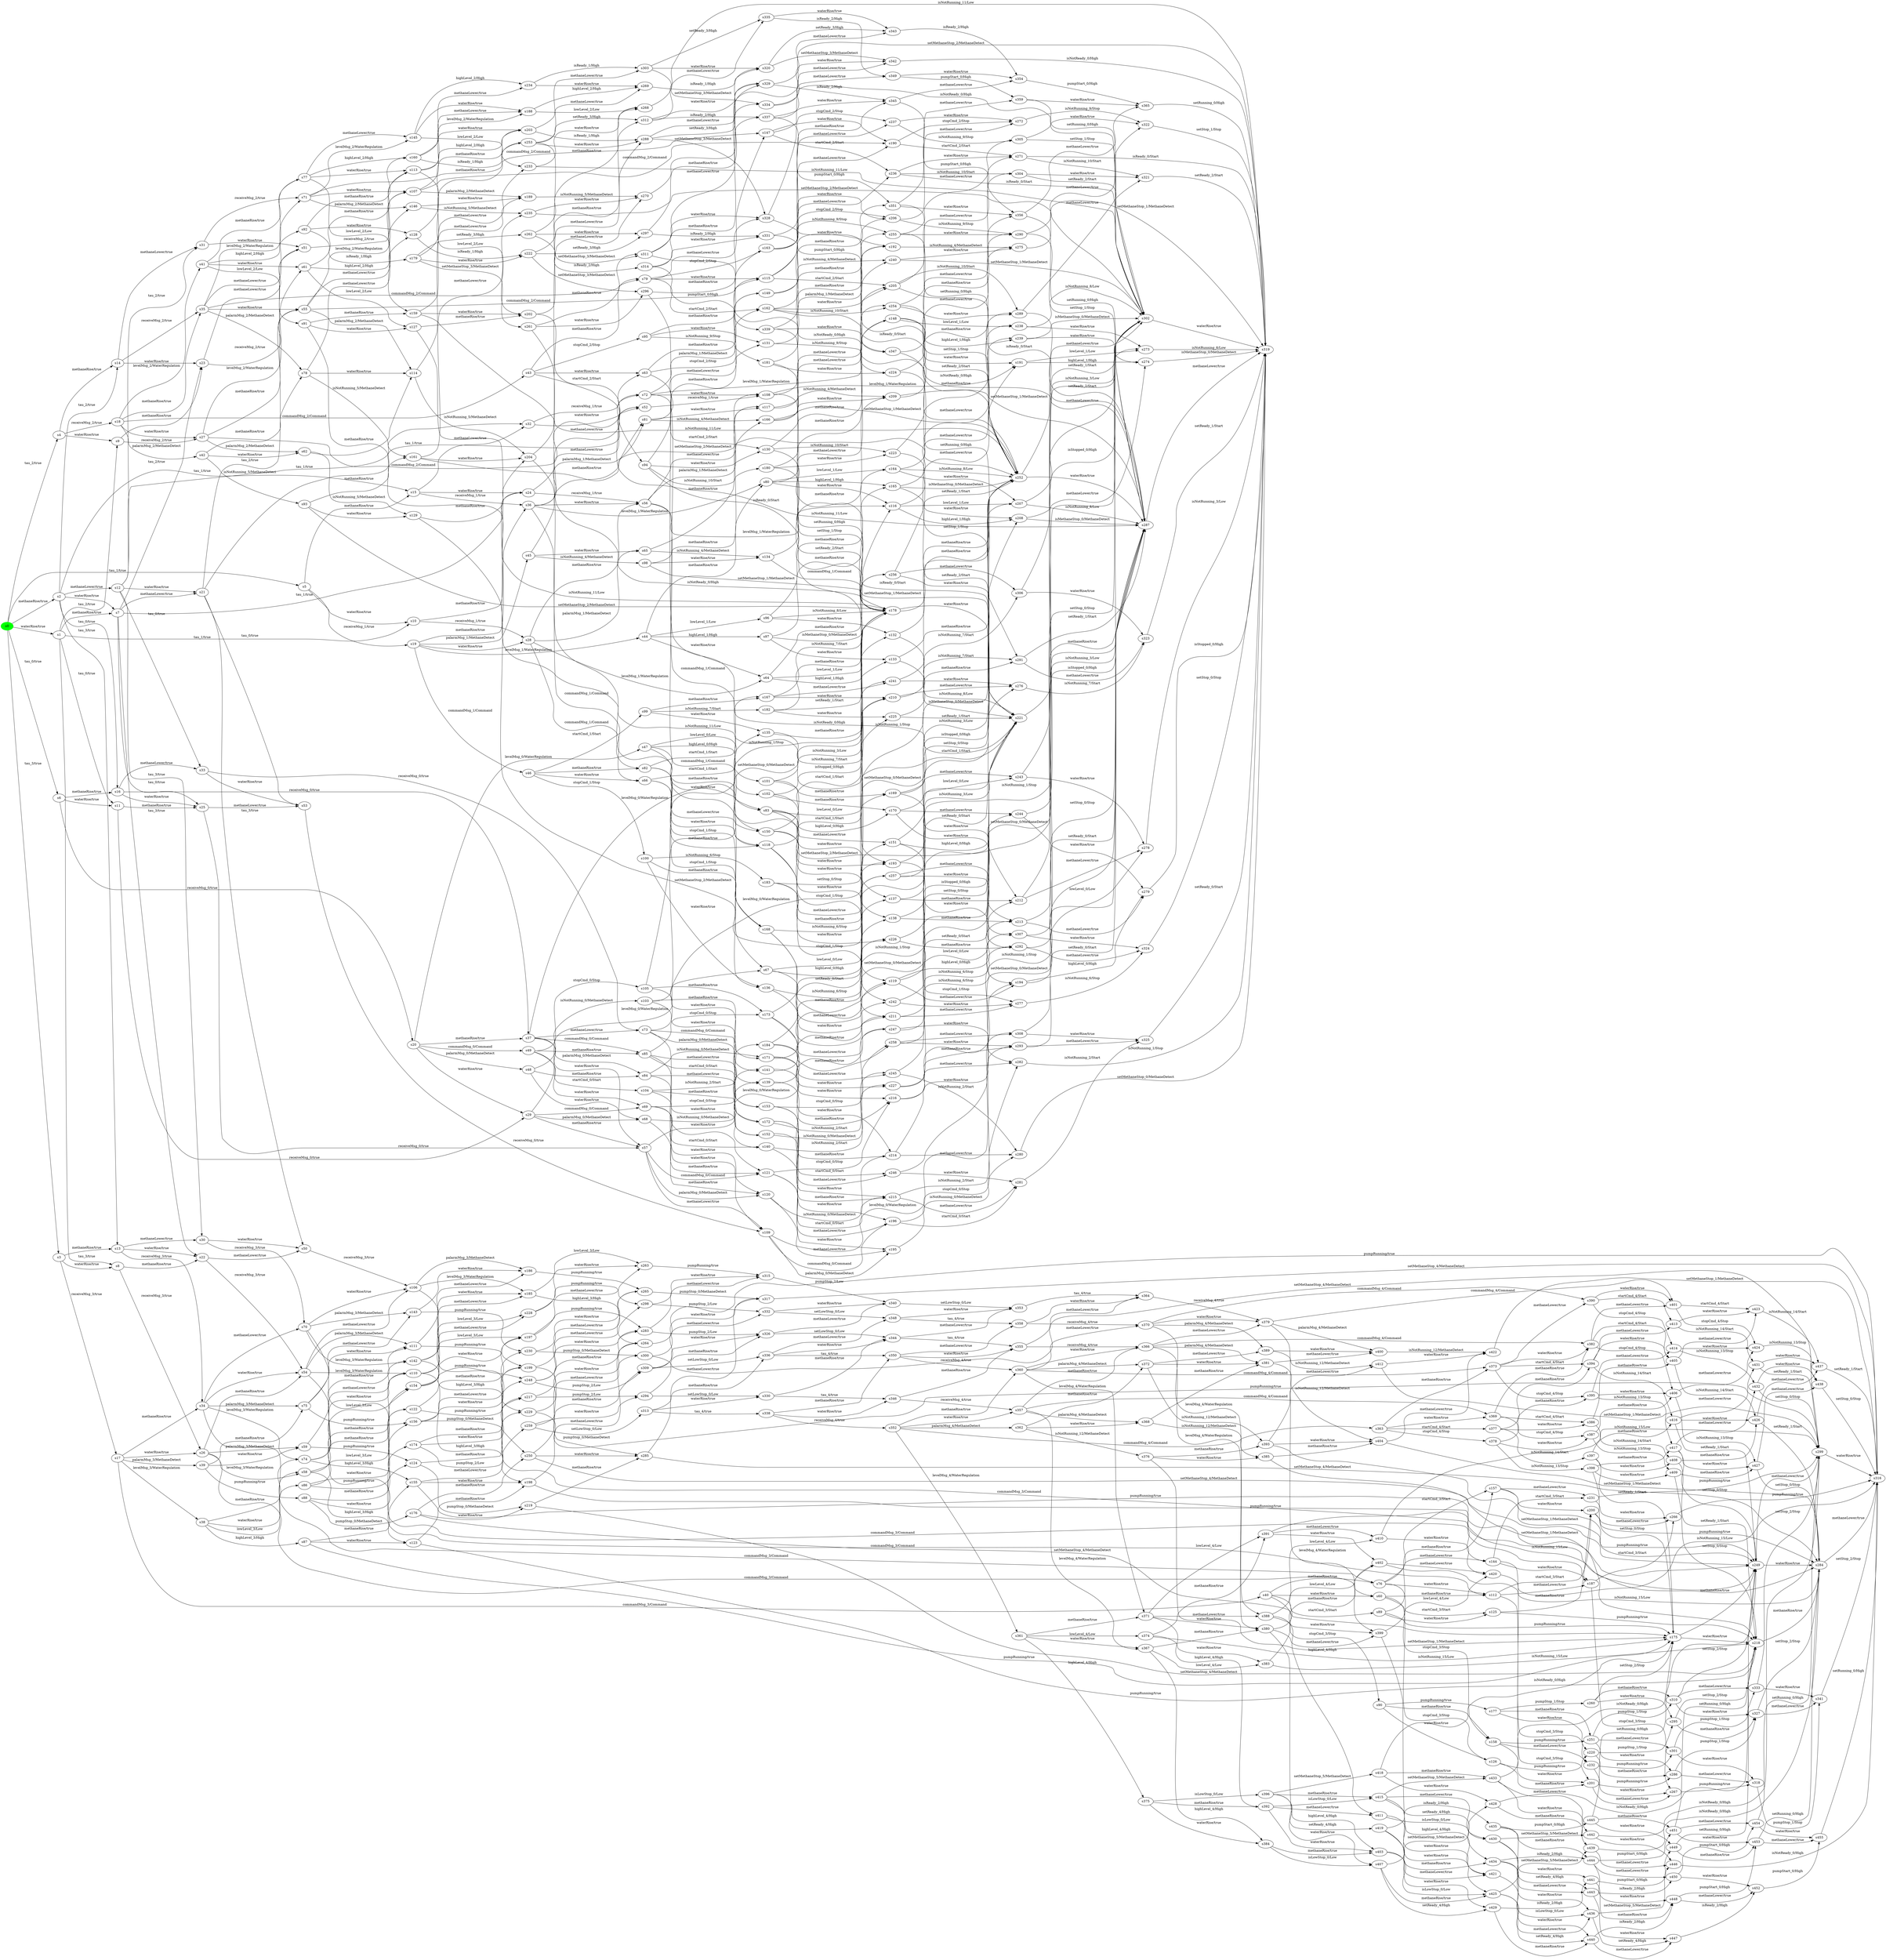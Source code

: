 digraph G {
rankdir=LR;
state0[ label = "s0", style=filled, color=green ];
state1 [ label = "s431" ];
state1 -> state2 [ label=" setReady_1/Start " ];
state1 -> state3 [ label=" waterRise/true " ];
state4 [ label = "s310" ];
state4 -> state5 [ label=" waterRise/true " ];
state4 -> state6 [ label=" setStop_2/Stop " ];
state4 -> state7 [ label=" methaneLower/true " ];
state8 [ label = "s430" ];
state8 -> state9 [ label=" waterRise/true " ];
state8 -> state10 [ label=" setMethaneStop_5/MethaneDetect " ];
state8 -> state11 [ label=" setReady_4/High " ];
state12 [ label = "s305" ];
state12 -> state13 [ label=" setStop_1/Stop " ];
state12 -> state14 [ label=" waterRise/true " ];
state15 [ label = "s426" ];
state15 -> state3 [ label=" methaneLower/true " ];
state15 -> state16 [ label=" setReady_1/Start " ];
state17 [ label = "s425" ];
state17 -> state18 [ label=" setReady_4/High " ];
state17 -> state19 [ label=" setMethaneStop_5/MethaneDetect " ];
state17 -> state9 [ label=" methaneLower/true " ];
state20 [ label = "s304" ];
state20 -> state13 [ label=" setReady_2/Start " ];
state20 -> state21 [ label=" waterRise/true " ];
state22 [ label = "s428" ];
state22 -> state23 [ label=" isNotReady_0/High " ];
state22 -> state19 [ label=" methaneRise/true " ];
state24 [ label = "s307" ];
state24 -> state25 [ label=" waterRise/true " ];
state24 -> state13 [ label=" setStop_0/Stop " ];
state26 [ label = "s427" ];
state26 -> state27 [ label=" methaneLower/true " ];
state26 -> state16 [ label=" setStop_0/Stop " ];
state28 [ label = "s306" ];
state28 -> state13 [ label=" setReady_1/Start " ];
state28 -> state29 [ label=" waterRise/true " ];
state30 [ label = "s422" ];
state30 -> state31 [ label=" setMethaneStop_1/MethaneDetect " ];
state32 [ label = "s301" ];
state32 -> state33 [ label=" waterRise/true " ];
state32 -> state7 [ label=" pumpStop_1/Stop " ];
state34 [ label = "s300" ];
state34 -> state2 [ label=" setMethaneStop_4/MethaneDetect " ];
state34 -> state35 [ label=" waterRise/true " ];
state36 [ label = "s421" ];
state36 -> state9 [ label=" isLowStop_0/Low " ];
state37 [ label = "s424" ];
state37 -> state27 [ label=" isNotRunning_13/Stop " ];
state38 [ label = "s303" ];
state38 -> state39 [ label=" waterRise/true " ];
state38 -> state40 [ label=" setMethaneStop_3/MethaneDetect " ];
state38 -> state41 [ label=" setReady_3/High " ];
state13 [ label = "s302" ];
state13 -> state42 [ label=" waterRise/true " ];
state43 [ label = "s423" ];
state43 -> state3 [ label=" isNotRunning_14/Start " ];
state44 [ label = "s309" ];
state44 -> state45 [ label=" methaneLower/true " ];
state44 -> state46 [ label=" setLowStop_0/Low " ];
state44 -> state47 [ label=" waterRise/true " ];
state48 [ label = "s308" ];
state48 -> state13 [ label=" setReady_0/Start " ];
state48 -> state49 [ label=" waterRise/true " ];
state50 [ label = "s429" ];
state50 -> state51 [ label=" isReady_2/High " ];
state50 -> state18 [ label=" methaneRise/true " ];
state52 [ label = "s420" ];
state52 -> state31 [ label=" isNotRunning_15/Low " ];
state53 [ label = "s415" ];
state53 -> state54 [ label=" setReady_4/High " ];
state53 -> state17 [ label=" waterRise/true " ];
state53 -> state55 [ label=" setMethaneStop_5/MethaneDetect " ];
state53 -> state8 [ label=" methaneLower/true " ];
state56 [ label = "s414" ];
state56 -> state37 [ label=" waterRise/true " ];
state56 -> state57 [ label=" isNotRunning_13/Stop " ];
state58 [ label = "s417" ];
state58 -> state57 [ label=" methaneLower/true " ];
state58 -> state6 [ label=" setStop_0/Stop " ];
state58 -> state26 [ label=" waterRise/true " ];
state59 [ label = "s416" ];
state59 -> state1 [ label=" methaneLower/true " ];
state59 -> state15 [ label=" waterRise/true " ];
state59 -> state6 [ label=" setReady_1/Start " ];
state60 [ label = "s411" ];
state60 -> state36 [ label=" waterRise/true " ];
state60 -> state8 [ label=" isLowStop_0/Low " ];
state61 [ label = "s410" ];
state61 -> state52 [ label=" waterRise/true " ];
state61 -> state2 [ label=" isNotRunning_15/Low " ];
state62 [ label = "s413" ];
state62 -> state1 [ label=" isNotRunning_14/Start " ];
state62 -> state43 [ label=" waterRise/true " ];
state63 [ label = "s412" ];
state63 -> state30 [ label=" waterRise/true " ];
state63 -> state2 [ label=" setMethaneStop_1/MethaneDetect " ];
state64 [ label = "s419" ];
state64 -> state50 [ label=" waterRise/true " ];
state64 -> state65 [ label=" isReady_2/High " ];
state64 -> state54 [ label=" methaneRise/true " ];
state66 [ label = "s418" ];
state66 -> state67 [ label=" isNotReady_0/High " ];
state66 -> state22 [ label=" waterRise/true " ];
state66 -> state55 [ label=" methaneRise/true " ];
state68 [ label = "s330" ];
state68 -> state69 [ label=" tau_4/true " ];
state68 -> state70 [ label=" methaneRise/true " ];
state71 [ label = "s451" ];
state71 -> state72 [ label=" waterRise/true " ];
state71 -> state6 [ label=" setRunning_0/High " ];
state71 -> state73 [ label=" methaneLower/true " ];
state74 [ label = "s450" ];
state74 -> state75 [ label=" waterRise/true " ];
state74 -> state73 [ label=" pumpStart_0/High " ];
state76 [ label = "s211" ];
state76 -> state77 [ label=" isNotRunning_6/Stop " ];
state76 -> state78 [ label=" methaneLower/true " ];
state72 [ label = "s453" ];
state72 -> state16 [ label=" setRunning_0/High " ];
state72 -> state79 [ label=" methaneLower/true " ];
state45 [ label = "s332" ];
state45 -> state80 [ label=" setLowStop_0/Low " ];
state45 -> state81 [ label=" waterRise/true " ];
state82 [ label = "s210" ];
state82 -> state83 [ label=" methaneLower/true " ];
state82 -> state84 [ label=" isNotRunning_7/Start " ];
state75 [ label = "s452" ];
state75 -> state79 [ label=" pumpStart_0/High " ];
state85 [ label = "s331" ];
state85 -> state86 [ label=" methaneRise/true " ];
state85 -> state87 [ label=" pumpStart_0/High " ];
state5 [ label = "s327" ];
state5 -> state16 [ label=" setStop_2/Stop " ];
state5 -> state88 [ label=" methaneLower/true " ];
state89 [ label = "s448" ];
state89 -> state72 [ label=" pumpStart_0/High " ];
state89 -> state75 [ label=" methaneLower/true " ];
state90 [ label = "s206" ];
state90 -> state91 [ label=" isNotRunning_9/Stop " ];
state90 -> state92 [ label=" methaneLower/true " ];
state93 [ label = "s447" ];
state93 -> state75 [ label=" isReady_2/High " ];
state47 [ label = "s326" ];
state47 -> state81 [ label=" methaneLower/true " ];
state47 -> state70 [ label=" setLowStop_0/Low " ];
state94 [ label = "s205" ];
state94 -> state95 [ label=" isReady_0/Start " ];
state94 -> state96 [ label=" methaneLower/true " ];
state94 -> state97 [ label=" isNotRunning_10/Start " ];
state98 [ label = "s329" ];
state98 -> state99 [ label=" methaneLower/true " ];
state98 -> state86 [ label=" isReady_2/High " ];
state100 [ label = "s208" ];
state100 -> state101 [ label=" methaneLower/true " ];
state100 -> state95 [ label=" isMethaneStop_0/MethaneDetect " ];
state102 [ label = "s328" ];
state102 -> state95 [ label=" isNotReady_0/High " ];
state102 -> state103 [ label=" methaneLower/true " ];
state104 [ label = "s207" ];
state104 -> state105 [ label=" methaneLower/true " ];
state104 -> state95 [ label=" isNotRunning_8/Low " ];
state106 [ label = "s449" ];
state106 -> state23 [ label=" setRunning_0/High " ];
state106 -> state72 [ label=" methaneRise/true " ];
state107 [ label = "s444" ];
state107 -> state89 [ label=" waterRise/true " ];
state107 -> state71 [ label=" pumpStart_0/High " ];
state107 -> state74 [ label=" methaneLower/true " ];
state29 [ label = "s323" ];
state29 -> state42 [ label=" setReady_1/Start " ];
state108 [ label = "s202" ];
state108 -> state109 [ label=" methaneLower/true " ];
state108 -> state95 [ label=" isNotRunning_11/Low " ];
state110 [ label = "s201" ];
state110 -> state111 [ label=" pumpRunning/true " ];
state110 -> state112 [ label=" methaneLower/true " ];
state11 [ label = "s443" ];
state11 -> state74 [ label=" isReady_2/High " ];
state11 -> state93 [ label=" waterRise/true " ];
state14 [ label = "s322" ];
state14 -> state42 [ label=" setStop_1/Stop " ];
state49 [ label = "s325" ];
state49 -> state42 [ label=" setReady_0/Start " ];
state113 [ label = "s204" ];
state113 -> state114 [ label=" methaneLower/true " ];
state113 -> state95 [ label=" setMethaneStop_2/MethaneDetect " ];
state115 [ label = "s446" ];
state115 -> state31 [ label=" isNotReady_0/High " ];
state25 [ label = "s324" ];
state25 -> state42 [ label=" setStop_0/Stop " ];
state116 [ label = "s203" ];
state116 -> state117 [ label=" methaneLower/true " ];
state116 -> state118 [ label=" isReady_1/High " ];
state119 [ label = "s445" ];
state119 -> state67 [ label=" setRunning_0/High " ];
state119 -> state106 [ label=" waterRise/true " ];
state119 -> state71 [ label=" methaneRise/true " ];
state120 [ label = "s209" ];
state120 -> state95 [ label=" setMethaneStop_1/MethaneDetect " ];
state120 -> state121 [ label=" methaneLower/true " ];
state18 [ label = "s440" ];
state18 -> state89 [ label=" isReady_2/High " ];
state18 -> state93 [ label=" methaneLower/true " ];
state122 [ label = "s200" ];
state122 -> state123 [ label=" methaneLower/true " ];
state122 -> state16 [ label=" pumpRunning/true " ];
state10 [ label = "s442" ];
state10 -> state2 [ label=" isNotReady_0/High " ];
state10 -> state115 [ label=" waterRise/true " ];
state21 [ label = "s321" ];
state21 -> state42 [ label=" setReady_2/Start " ];
state39 [ label = "s320" ];
state39 -> state99 [ label=" setReady_3/High " ];
state39 -> state103 [ label=" setMethaneStop_3/MethaneDetect " ];
state51 [ label = "s441" ];
state51 -> state106 [ label=" pumpStart_0/High " ];
state51 -> state89 [ label=" methaneRise/true " ];
state31 [ label = "s316" ];
state3 [ label = "s437" ];
state3 -> state31 [ label=" setReady_1/Start " ];
state9 [ label = "s436" ];
state9 -> state93 [ label=" setReady_4/High " ];
state9 -> state115 [ label=" setMethaneStop_5/MethaneDetect " ];
state124 [ label = "s315" ];
state124 -> state81 [ label=" pumpStop_2/Low " ];
state33 [ label = "s318" ];
state33 -> state88 [ label=" pumpStop_1/Stop " ];
state19 [ label = "s439" ];
state19 -> state115 [ label=" methaneLower/true " ];
state19 -> state16 [ label=" isNotReady_0/High " ];
state27 [ label = "s438" ];
state27 -> state31 [ label=" setStop_0/Stop " ];
state35 [ label = "s317" ];
state35 -> state31 [ label=" setMethaneStop_4/MethaneDetect " ];
state125 [ label = "s312" ];
state125 -> state126 [ label=" isReady_2/High " ];
state125 -> state41 [ label=" methaneLower/true " ];
state125 -> state98 [ label=" waterRise/true " ];
state55 [ label = "s433" ];
state55 -> state10 [ label=" methaneLower/true " ];
state55 -> state6 [ label=" isNotReady_0/High " ];
state55 -> state19 [ label=" waterRise/true " ];
state57 [ label = "s432" ];
state57 -> state2 [ label=" setStop_0/Stop " ];
state57 -> state27 [ label=" waterRise/true " ];
state127 [ label = "s311" ];
state127 -> state40 [ label=" methaneLower/true " ];
state127 -> state128 [ label=" isNotReady_0/High " ];
state127 -> state102 [ label=" waterRise/true " ];
state65 [ label = "s435" ];
state65 -> state51 [ label=" waterRise/true " ];
state65 -> state119 [ label=" pumpStart_0/High " ];
state65 -> state107 [ label=" methaneRise/true " ];
state129 [ label = "s314" ];
state129 -> state85 [ label=" waterRise/true " ];
state129 -> state130 [ label=" pumpStart_0/High " ];
state129 -> state126 [ label=" methaneRise/true " ];
state131 [ label = "s313" ];
state131 -> state68 [ label=" waterRise/true " ];
state131 -> state132 [ label=" tau_4/true " ];
state131 -> state46 [ label=" methaneRise/true " ];
state54 [ label = "s434" ];
state54 -> state18 [ label=" waterRise/true " ];
state54 -> state107 [ label=" isReady_2/High " ];
state54 -> state11 [ label=" methaneLower/true " ];
state42 [ label = "s319" ];
state133 [ label = "s231" ];
state133 -> state123 [ label=" waterRise/true " ];
state133 -> state2 [ label=" pumpRunning/true " ];
state134 [ label = "s352" ];
state134 -> state135 [ label=" levelMsg_4/WaterRegulation " ];
state134 -> state136 [ label=" palarmMsg_4/MethaneDetect " ];
state134 -> state137 [ label=" methaneRise/true " ];
state134 -> state138 [ label=" commandMsg_4/Command " ];
state134 -> state139 [ label=" waterRise/true " ];
state140 [ label = "s110" ];
state140 -> state141 [ label=" lowLevel_3/Low " ];
state140 -> state142 [ label=" highLevel_3/High " ];
state140 -> state143 [ label=" methaneLower/true " ];
state144 [ label = "s351" ];
state144 -> state145 [ label=" methaneLower/true " ];
state144 -> state146 [ label=" waterRise/true " ];
state144 -> state128 [ label=" setRunning_0/High " ];
state147 [ label = "s230" ];
state147 -> state34 [ label=" pumpStop_0/MethaneDetect " ];
state147 -> state148 [ label=" waterRise/true " ];
state149 [ label = "s354" ];
state149 -> state150 [ label=" pumpStart_0/High " ];
state151 [ label = "s233" ];
state151 -> state13 [ label=" isNotRunning_11/Low " ];
state151 -> state109 [ label=" waterRise/true " ];
state152 [ label = "s112" ];
state152 -> state153 [ label=" methaneLower/true " ];
state152 -> state110 [ label=" stopCmd_3/Stop " ];
state152 -> state122 [ label=" startCmd_3/Start " ];
state154 [ label = "s111" ];
state154 -> state155 [ label=" methaneLower/true " ];
state154 -> state156 [ label=" pumpRunning/true " ];
state157 [ label = "s353" ];
state157 -> state158 [ label=" tau_4/true " ];
state159 [ label = "s232" ];
state159 -> state112 [ label=" waterRise/true " ];
state159 -> state32 [ label=" pumpRunning/true " ];
state160 [ label = "s350" ];
state160 -> state161 [ label=" waterRise/true " ];
state160 -> state162 [ label=" methaneLower/true " ];
state160 -> state137 [ label=" receiveMsg_4/true " ];
state163 [ label = "s107" ];
state163 -> state164 [ label=" palarmMsg_2/MethaneDetect " ];
state163 -> state165 [ label=" levelMsg_2/WaterRegulation " ];
state163 -> state166 [ label=" commandMsg_2/Command " ];
state167 [ label = "s228" ];
state167 -> state168 [ label=" pumpRunning/true " ];
state167 -> state169 [ label=" waterRise/true " ];
state170 [ label = "s349" ];
state170 -> state149 [ label=" waterRise/true " ];
state170 -> state145 [ label=" pumpStart_0/High " ];
state171 [ label = "s227" ];
state171 -> state172 [ label=" methaneRise/true " ];
state171 -> state173 [ label=" setReady_0/Start " ];
state174 [ label = "s106" ];
state174 -> state153 [ label=" commandMsg_3/Command " ];
state174 -> state143 [ label=" levelMsg_3/WaterRegulation " ];
state174 -> state155 [ label=" palarmMsg_3/MethaneDetect " ];
state80 [ label = "s348" ];
state80 -> state162 [ label=" tau_4/true " ];
state80 -> state157 [ label=" waterRise/true " ];
state175 [ label = "s109" ];
state175 -> state176 [ label=" commandMsg_0/Command " ];
state175 -> state177 [ label=" palarmMsg_0/MethaneDetect " ];
state175 -> state178 [ label=" levelMsg_0/WaterRegulation " ];
state179 [ label = "s108" ];
state179 -> state180 [ label=" commandMsg_1/Command " ];
state179 -> state181 [ label=" levelMsg_1/WaterRegulation " ];
state179 -> state182 [ label=" palarmMsg_1/MethaneDetect " ];
state183 [ label = "s229" ];
state183 -> state184 [ label=" waterRise/true " ];
state183 -> state2 [ label=" pumpRunning/true " ];
state86 [ label = "s345" ];
state86 -> state149 [ label=" methaneLower/true " ];
state86 -> state146 [ label=" pumpStart_0/High " ];
state185 [ label = "s224" ];
state185 -> state173 [ label=" setStop_1/Stop " ];
state185 -> state91 [ label=" methaneRise/true " ];
state186 [ label = "s103" ];
state186 -> state187 [ label=" methaneRise/true " ];
state186 -> state188 [ label=" waterRise/true " ];
state186 -> state189 [ label=" setMethaneStop_0/MethaneDetect " ];
state190 [ label = "s223" ];
state190 -> state97 [ label=" methaneRise/true " ];
state190 -> state173 [ label=" setReady_2/Start " ];
state191 [ label = "s102" ];
state191 -> state192 [ label=" methaneRise/true " ];
state191 -> state189 [ label=" isStopped_0/High " ];
state191 -> state193 [ label=" waterRise/true " ];
state70 [ label = "s344" ];
state70 -> state157 [ label=" methaneLower/true " ];
state70 -> state161 [ label=" tau_4/true " ];
state194 [ label = "s226" ];
state194 -> state173 [ label=" setStop_0/Stop " ];
state194 -> state77 [ label=" methaneRise/true " ];
state195 [ label = "s105" ];
state195 -> state196 [ label=" waterRise/true " ];
state195 -> state189 [ label=" isNotRunning_1/Stop " ];
state195 -> state197 [ label=" methaneRise/true " ];
state87 [ label = "s347" ];
state87 -> state173 [ label=" setRunning_0/High " ];
state87 -> state146 [ label=" methaneRise/true " ];
state198 [ label = "s225" ];
state198 -> state84 [ label=" methaneRise/true " ];
state198 -> state173 [ label=" setReady_1/Start " ];
state199 [ label = "s104" ];
state199 -> state200 [ label=" waterRise/true " ];
state199 -> state201 [ label=" isNotRunning_2/Start " ];
state199 -> state202 [ label=" methaneRise/true " ];
state69 [ label = "s346" ];
state69 -> state139 [ label=" receiveMsg_4/true " ];
state69 -> state161 [ label=" methaneRise/true " ];
state203 [ label = "s220" ];
state203 -> state204 [ label=" pumpStop_1/Stop " ];
state203 -> state111 [ label=" methaneRise/true " ];
state88 [ label = "s341" ];
state88 -> state31 [ label=" setStop_2/Stop " ];
state81 [ label = "s340" ];
state81 -> state157 [ label=" setLowStop_0/Low " ];
state99 [ label = "s343" ];
state99 -> state149 [ label=" isReady_2/High " ];
state205 [ label = "s101" ];
state205 -> state206 [ label=" waterRise/true " ];
state205 -> state189 [ label=" isNotRunning_3/Low " ];
state205 -> state207 [ label=" methaneRise/true " ];
state208 [ label = "s222" ];
state208 -> state209 [ label=" setMethaneStop_3/MethaneDetect " ];
state208 -> state210 [ label=" setReady_3/High " ];
state208 -> state118 [ label=" methaneRise/true " ];
state173 [ label = "s221" ];
state173 -> state95 [ label=" methaneRise/true " ];
state211 [ label = "s100" ];
state211 -> state212 [ label=" isNotRunning_6/Stop " ];
state211 -> state213 [ label=" methaneRise/true " ];
state211 -> state214 [ label=" waterRise/true " ];
state103 [ label = "s342" ];
state103 -> state42 [ label=" isNotReady_0/High " ];
state132 [ label = "s338" ];
state132 -> state160 [ label=" methaneRise/true " ];
state132 -> state69 [ label=" waterRise/true " ];
state132 -> state134 [ label=" receiveMsg_4/true " ];
state215 [ label = "s217" ];
state215 -> state216 [ label=" methaneRise/true " ];
state215 -> state217 [ label=" pumpStop_2/Low " ];
state126 [ label = "s337" ];
state126 -> state86 [ label=" waterRise/true " ];
state126 -> state144 [ label=" pumpStart_0/High " ];
state126 -> state170 [ label=" methaneLower/true " ];
state218 [ label = "s216" ];
state218 -> state95 [ label=" isNotRunning_1/Stop " ];
state218 -> state219 [ label=" methaneLower/true " ];
state220 [ label = "s219" ];
state220 -> state23 [ label=" setMethaneStop_4/MethaneDetect " ];
state220 -> state221 [ label=" methaneRise/true " ];
state23 [ label = "s218" ];
state23 -> state16 [ label=" methaneRise/true " ];
state130 [ label = "s339" ];
state130 -> state189 [ label=" setRunning_0/High " ];
state130 -> state144 [ label=" methaneRise/true " ];
state130 -> state87 [ label=" waterRise/true " ];
state222 [ label = "s213" ];
state222 -> state95 [ label=" isStopped_0/High " ];
state222 -> state223 [ label=" methaneLower/true " ];
state79 [ label = "s455" ];
state79 -> state31 [ label=" setRunning_0/High " ];
state40 [ label = "s334" ];
state40 -> state103 [ label=" waterRise/true " ];
state40 -> state13 [ label=" isNotReady_0/High " ];
state7 [ label = "s333" ];
state7 -> state2 [ label=" setStop_2/Stop " ];
state7 -> state88 [ label=" waterRise/true " ];
state224 [ label = "s212" ];
state224 -> state95 [ label=" isNotRunning_3/Low " ];
state224 -> state225 [ label=" methaneLower/true " ];
state73 [ label = "s454" ];
state73 -> state79 [ label=" waterRise/true " ];
state73 -> state2 [ label=" setRunning_0/High " ];
state226 [ label = "s215" ];
state226 -> state172 [ label=" isNotRunning_2/Start " ];
state226 -> state227 [ label=" methaneLower/true " ];
state46 [ label = "s336" ];
state46 -> state80 [ label=" methaneLower/true " ];
state46 -> state160 [ label=" tau_4/true " ];
state46 -> state70 [ label=" waterRise/true " ];
state228 [ label = "s214" ];
state228 -> state229 [ label=" methaneLower/true " ];
state228 -> state95 [ label=" setMethaneStop_0/MethaneDetect " ];
state41 [ label = "s335" ];
state41 -> state99 [ label=" waterRise/true " ];
state41 -> state170 [ label=" isReady_2/High " ];
state230 [ label = "s132" ];
state230 -> state173 [ label=" isNotRunning_8/Low " ];
state230 -> state104 [ label=" methaneRise/true " ];
state231 [ label = "s374" ];
state231 -> state232 [ label=" methaneRise/true " ];
state231 -> state67 [ label=" isNotRunning_15/Low " ];
state231 -> state233 [ label=" waterRise/true " ];
state234 [ label = "s253" ];
state234 -> state38 [ label=" methaneLower/true " ];
state234 -> state118 [ label=" waterRise/true " ];
state234 -> state125 [ label=" setReady_3/High " ];
state234 -> state127 [ label=" setMethaneStop_3/MethaneDetect " ];
state128 [ label = "s252" ];
state128 -> state95 [ label=" waterRise/true " ];
state128 -> state13 [ label=" methaneLower/true " ];
state235 [ label = "s373" ];
state235 -> state236 [ label=" stopCmd_4/Stop " ];
state235 -> state237 [ label=" waterRise/true " ];
state235 -> state238 [ label=" methaneLower/true " ];
state235 -> state239 [ label=" startCmd_4/Start " ];
state240 [ label = "s131" ];
state240 -> state90 [ label=" methaneRise/true " ];
state240 -> state185 [ label=" isNotRunning_9/Stop " ];
state241 [ label = "s376" ];
state241 -> state67 [ label=" setMethaneStop_1/MethaneDetect " ];
state241 -> state242 [ label=" waterRise/true " ];
state241 -> state243 [ label=" methaneRise/true " ];
state244 [ label = "s255" ];
state244 -> state91 [ label=" waterRise/true " ];
state244 -> state128 [ label=" setStop_1/Stop " ];
state244 -> state12 [ label=" methaneLower/true " ];
state245 [ label = "s134" ];
state245 -> state173 [ label=" setMethaneStop_1/MethaneDetect " ];
state245 -> state120 [ label=" methaneRise/true " ];
state246 [ label = "s375" ];
state246 -> state247 [ label=" isLowStop_0/Low " ];
state246 -> state248 [ label=" methaneRise/true " ];
state246 -> state249 [ label=" waterRise/true " ];
state250 [ label = "s254" ];
state250 -> state97 [ label=" waterRise/true " ];
state250 -> state128 [ label=" setReady_2/Start " ];
state250 -> state20 [ label=" methaneLower/true " ];
state251 [ label = "s133" ];
state251 -> state173 [ label=" isMethaneStop_0/MethaneDetect " ];
state251 -> state100 [ label=" methaneRise/true " ];
state252 [ label = "s370" ];
state252 -> state253 [ label=" waterRise/true " ];
state252 -> state254 [ label=" levelMsg_4/WaterRegulation " ];
state252 -> state238 [ label=" commandMsg_4/Command " ];
state252 -> state255 [ label=" palarmMsg_4/MethaneDetect " ];
state256 [ label = "s372" ];
state256 -> state257 [ label=" waterRise/true " ];
state256 -> state255 [ label=" methaneLower/true " ];
state256 -> state243 [ label=" isNotRunning_12/MethaneDetect " ];
state258 [ label = "s251" ];
state258 -> state111 [ label=" waterRise/true " ];
state258 -> state4 [ label=" pumpStop_1/Stop " ];
state258 -> state32 [ label=" methaneLower/true " ];
state259 [ label = "s130" ];
state259 -> state190 [ label=" isNotRunning_10/Start " ];
state259 -> state173 [ label=" isReady_0/Start " ];
state259 -> state94 [ label=" methaneRise/true " ];
state260 [ label = "s371" ];
state260 -> state254 [ label=" methaneLower/true " ];
state260 -> state232 [ label=" lowLevel_4/Low " ];
state260 -> state261 [ label=" waterRise/true " ];
state260 -> state248 [ label=" highLevel_4/High " ];
state262 [ label = "s250" ];
state262 -> state221 [ label=" waterRise/true " ];
state262 -> state6 [ label=" setMethaneStop_4/MethaneDetect " ];
state262 -> state34 [ label=" methaneLower/true " ];
state263 [ label = "s129" ];
state263 -> state113 [ label=" methaneRise/true " ];
state263 -> state173 [ label=" setMethaneStop_2/MethaneDetect " ];
state264 [ label = "s128" ];
state264 -> state116 [ label=" methaneRise/true " ];
state264 -> state208 [ label=" isReady_1/High " ];
state6 [ label = "s249" ];
state6 -> state16 [ label=" waterRise/true " ];
state6 -> state2 [ label=" methaneLower/true " ];
state265 [ label = "s125" ];
state265 -> state122 [ label=" methaneRise/true " ];
state265 -> state23 [ label=" pumpRunning/true " ];
state266 [ label = "s246" ];
state266 -> state227 [ label=" waterRise/true " ];
state266 -> state48 [ label=" isNotRunning_2/Start " ];
state267 [ label = "s367" ];
state267 -> state249 [ label=" highLevel_4/High " ];
state267 -> state233 [ label=" lowLevel_4/Low " ];
state267 -> state261 [ label=" methaneRise/true " ];
state268 [ label = "s366" ];
state268 -> state261 [ label=" levelMsg_4/WaterRegulation " ];
state268 -> state237 [ label=" commandMsg_4/Command " ];
state268 -> state257 [ label=" palarmMsg_4/MethaneDetect " ];
state268 -> state253 [ label=" methaneLower/true " ];
state269 [ label = "s245" ];
state269 -> state229 [ label=" waterRise/true " ];
state269 -> state13 [ label=" setMethaneStop_0/MethaneDetect " ];
state270 [ label = "s124" ];
state270 -> state156 [ label=" methaneRise/true " ];
state270 -> state220 [ label=" pumpStop_0/MethaneDetect " ];
state271 [ label = "s127" ];
state271 -> state173 [ label=" isNotRunning_11/Low " ];
state271 -> state108 [ label=" methaneRise/true " ];
state272 [ label = "s248" ];
state272 -> state168 [ label=" methaneLower/true " ];
state272 -> state44 [ label=" pumpStop_2/Low " ];
state272 -> state216 [ label=" waterRise/true " ];
state273 [ label = "s369" ];
state273 -> state237 [ label=" methaneRise/true " ];
state273 -> state274 [ label=" stopCmd_4/Stop " ];
state273 -> state275 [ label=" startCmd_4/Start " ];
state276 [ label = "s126" ];
state276 -> state203 [ label=" pumpRunning/true " ];
state276 -> state110 [ label=" methaneRise/true " ];
state277 [ label = "s368" ];
state277 -> state257 [ label=" methaneRise/true " ];
state277 -> state242 [ label=" isNotRunning_12/MethaneDetect " ];
state278 [ label = "s247" ];
state278 -> state219 [ label=" waterRise/true " ];
state278 -> state13 [ label=" isNotRunning_1/Stop " ];
state138 [ label = "s363" ];
state138 -> state279 [ label=" stopCmd_4/Stop " ];
state138 -> state273 [ label=" waterRise/true " ];
state138 -> state235 [ label=" methaneRise/true " ];
state138 -> state280 [ label=" startCmd_4/Start " ];
state281 [ label = "s121" ];
state281 -> state218 [ label=" stopCmd_0/Stop " ];
state281 -> state226 [ label=" startCmd_0/Start " ];
state281 -> state176 [ label=" methaneLower/true " ];
state282 [ label = "s242" ];
state282 -> state78 [ label=" waterRise/true " ];
state282 -> state24 [ label=" isNotRunning_6/Stop " ];
state283 [ label = "s241" ];
state283 -> state83 [ label=" waterRise/true " ];
state283 -> state28 [ label=" isNotRunning_7/Start " ];
state136 [ label = "s362" ];
state136 -> state256 [ label=" methaneRise/true " ];
state136 -> state241 [ label=" isNotRunning_12/MethaneDetect " ];
state136 -> state277 [ label=" waterRise/true " ];
state284 [ label = "s120" ];
state284 -> state228 [ label=" isNotRunning_0/MethaneDetect " ];
state284 -> state177 [ label=" methaneLower/true " ];
state285 [ label = "s244" ];
state285 -> state223 [ label=" waterRise/true " ];
state285 -> state13 [ label=" isStopped_0/High " ];
state286 [ label = "s123" ];
state286 -> state142 [ label=" methaneRise/true " ];
state286 -> state23 [ label=" pumpRunning/true " ];
state150 [ label = "s365" ];
state150 -> state42 [ label=" setRunning_0/High " ];
state287 [ label = "s122" ];
state287 -> state215 [ label=" pumpRunning/true " ];
state287 -> state141 [ label=" methaneRise/true " ];
state158 [ label = "s364" ];
state158 -> state253 [ label=" receiveMsg_4/true " ];
state288 [ label = "s243" ];
state288 -> state225 [ label=" waterRise/true " ];
state288 -> state13 [ label=" isNotRunning_3/Low " ];
state289 [ label = "s240" ];
state289 -> state13 [ label=" setMethaneStop_1/MethaneDetect " ];
state289 -> state121 [ label=" waterRise/true " ];
state135 [ label = "s361" ];
state135 -> state231 [ label=" lowLevel_4/Low " ];
state135 -> state260 [ label=" methaneRise/true " ];
state135 -> state267 [ label=" waterRise/true " ];
state135 -> state246 [ label=" highLevel_4/High " ];
state137 [ label = "s360" ];
state137 -> state252 [ label=" methaneLower/true " ];
state137 -> state235 [ label=" commandMsg_4/Command " ];
state137 -> state268 [ label=" waterRise/true " ];
state137 -> state260 [ label=" levelMsg_4/WaterRegulation " ];
state137 -> state256 [ label=" palarmMsg_4/MethaneDetect " ];
state290 [ label = "s118" ];
state290 -> state82 [ label=" startCmd_1/Start " ];
state290 -> state76 [ label=" stopCmd_1/Stop " ];
state290 -> state180 [ label=" methaneLower/true " ];
state291 [ label = "s239" ];
state291 -> state101 [ label=" waterRise/true " ];
state291 -> state13 [ label=" isMethaneStop_0/MethaneDetect " ];
state292 [ label = "s117" ];
state292 -> state182 [ label=" methaneLower/true " ];
state292 -> state120 [ label=" isNotRunning_4/MethaneDetect " ];
state293 [ label = "s238" ];
state293 -> state13 [ label=" isNotRunning_8/Low " ];
state293 -> state105 [ label=" waterRise/true " ];
state145 [ label = "s359" ];
state145 -> state13 [ label=" setRunning_0/High " ];
state145 -> state150 [ label=" waterRise/true " ];
state294 [ label = "s119" ];
state294 -> state224 [ label=" lowLevel_0/Low " ];
state294 -> state178 [ label=" methaneLower/true " ];
state294 -> state222 [ label=" highLevel_0/High " ];
state295 [ label = "s235" ];
state295 -> state114 [ label=" waterRise/true " ];
state295 -> state13 [ label=" setMethaneStop_2/MethaneDetect " ];
state296 [ label = "s114" ];
state296 -> state113 [ label=" isNotRunning_5/MethaneDetect " ];
state296 -> state164 [ label=" methaneLower/true " ];
state146 [ label = "s356" ];
state146 -> state95 [ label=" setRunning_0/High " ];
state146 -> state150 [ label=" methaneLower/true " ];
state297 [ label = "s113" ];
state297 -> state165 [ label=" methaneLower/true " ];
state297 -> state116 [ label=" highLevel_2/High " ];
state297 -> state108 [ label=" lowLevel_2/Low " ];
state161 [ label = "s355" ];
state161 -> state158 [ label=" methaneLower/true " ];
state161 -> state268 [ label=" receiveMsg_4/true " ];
state298 [ label = "s234" ];
state298 -> state38 [ label=" isReady_1/High " ];
state298 -> state117 [ label=" waterRise/true " ];
state299 [ label = "s237" ];
state299 -> state12 [ label=" isNotRunning_9/Stop " ];
state299 -> state92 [ label=" waterRise/true " ];
state300 [ label = "s116" ];
state300 -> state104 [ label=" lowLevel_1/Low " ];
state300 -> state181 [ label=" methaneLower/true " ];
state300 -> state100 [ label=" highLevel_1/High " ];
state162 [ label = "s358" ];
state162 -> state158 [ label=" waterRise/true " ];
state162 -> state252 [ label=" receiveMsg_4/true " ];
state301 [ label = "s115" ];
state301 -> state90 [ label=" stopCmd_2/Stop " ];
state301 -> state94 [ label=" startCmd_2/Start " ];
state301 -> state166 [ label=" methaneLower/true " ];
state302 [ label = "s236" ];
state302 -> state96 [ label=" waterRise/true " ];
state302 -> state20 [ label=" isNotRunning_10/Start " ];
state302 -> state13 [ label=" isReady_0/Start " ];
state139 [ label = "s357" ];
state139 -> state273 [ label=" commandMsg_4/Command " ];
state139 -> state277 [ label=" palarmMsg_4/MethaneDetect " ];
state139 -> state268 [ label=" methaneRise/true " ];
state139 -> state267 [ label=" levelMsg_4/WaterRegulation " ];
state238 [ label = "s390" ];
state238 -> state62 [ label=" startCmd_4/Start " ];
state238 -> state56 [ label=" stopCmd_4/Stop " ];
state238 -> state303 [ label=" waterRise/true " ];
state247 [ label = "s396" ];
state247 -> state64 [ label=" setReady_4/High " ];
state247 -> state66 [ label=" setMethaneStop_5/MethaneDetect " ];
state247 -> state304 [ label=" waterRise/true " ];
state247 -> state53 [ label=" methaneRise/true " ];
state305 [ label = "s154" ];
state305 -> state141 [ label=" waterRise/true " ];
state305 -> state167 [ label=" methaneLower/true " ];
state305 -> state272 [ label=" pumpRunning/true " ];
state121 [ label = "s275" ];
state121 -> state42 [ label=" setMethaneStop_1/MethaneDetect " ];
state101 [ label = "s274" ];
state101 -> state42 [ label=" isMethaneStop_0/MethaneDetect " ];
state236 [ label = "s395" ];
state236 -> state306 [ label=" waterRise/true " ];
state236 -> state58 [ label=" isNotRunning_13/Stop " ];
state236 -> state56 [ label=" methaneLower/true " ];
state307 [ label = "s153" ];
state307 -> state278 [ label=" stopCmd_0/Stop " ];
state307 -> state266 [ label=" startCmd_0/Start " ];
state307 -> state176 [ label=" waterRise/true " ];
state78 [ label = "s277" ];
state78 -> state25 [ label=" isNotRunning_6/Stop " ];
state308 [ label = "s398" ];
state308 -> state67 [ label=" setStop_0/Stop " ];
state308 -> state58 [ label=" methaneRise/true " ];
state308 -> state309 [ label=" waterRise/true " ];
state310 [ label = "s156" ];
state310 -> state262 [ label=" pumpStop_0/MethaneDetect " ];
state310 -> state156 [ label=" waterRise/true " ];
state310 -> state147 [ label=" methaneLower/true " ];
state83 [ label = "s276" ];
state83 -> state29 [ label=" isNotRunning_7/Start " ];
state311 [ label = "s155" ];
state311 -> state183 [ label=" methaneLower/true " ];
state311 -> state6 [ label=" pumpRunning/true " ];
state311 -> state142 [ label=" waterRise/true " ];
state312 [ label = "s397" ];
state312 -> state59 [ label=" methaneRise/true " ];
state312 -> state67 [ label=" setReady_1/Start " ];
state312 -> state313 [ label=" waterRise/true " ];
state314 [ label = "s150" ];
state314 -> state283 [ label=" startCmd_1/Start " ];
state314 -> state180 [ label=" waterRise/true " ];
state314 -> state282 [ label=" stopCmd_1/Stop " ];
state96 [ label = "s271" ];
state96 -> state21 [ label=" isNotRunning_10/Start " ];
state96 -> state42 [ label=" isReady_0/Start " ];
state248 [ label = "s392" ];
state248 -> state315 [ label=" waterRise/true " ];
state248 -> state53 [ label=" isLowStop_0/Low " ];
state248 -> state60 [ label=" methaneLower/true " ];
state114 [ label = "s270" ];
state114 -> state42 [ label=" setMethaneStop_2/MethaneDetect " ];
state232 [ label = "s391" ];
state232 -> state316 [ label=" waterRise/true " ];
state232 -> state6 [ label=" isNotRunning_15/Low " ];
state232 -> state61 [ label=" methaneLower/true " ];
state105 [ label = "s273" ];
state105 -> state42 [ label=" isNotRunning_8/Low " ];
state317 [ label = "s152" ];
state317 -> state177 [ label=" waterRise/true " ];
state317 -> state269 [ label=" isNotRunning_0/MethaneDetect " ];
state239 [ label = "s394" ];
state239 -> state62 [ label=" methaneLower/true " ];
state239 -> state318 [ label=" waterRise/true " ];
state239 -> state59 [ label=" isNotRunning_14/Start " ];
state319 [ label = "s151" ];
state319 -> state288 [ label=" lowLevel_0/Low " ];
state319 -> state178 [ label=" waterRise/true " ];
state319 -> state285 [ label=" highLevel_0/High " ];
state92 [ label = "s272" ];
state92 -> state14 [ label=" isNotRunning_9/Stop " ];
state243 [ label = "s393" ];
state243 -> state63 [ label=" methaneLower/true " ];
state243 -> state320 [ label=" waterRise/true " ];
state243 -> state6 [ label=" setMethaneStop_1/MethaneDetect " ];
state321 [ label = "s147" ];
state321 -> state299 [ label=" stopCmd_2/Stop " ];
state321 -> state302 [ label=" startCmd_2/Start " ];
state321 -> state166 [ label=" waterRise/true " ];
state255 [ label = "s389" ];
state255 -> state322 [ label=" waterRise/true " ];
state255 -> state63 [ label=" isNotRunning_12/MethaneDetect " ];
state109 [ label = "s268" ];
state109 -> state42 [ label=" isNotRunning_11/Low " ];
state112 [ label = "s267" ];
state112 -> state33 [ label=" pumpRunning/true " ];
state254 [ label = "s388" ];
state254 -> state61 [ label=" lowLevel_4/Low " ];
state254 -> state60 [ label=" highLevel_4/High " ];
state254 -> state323 [ label=" waterRise/true " ];
state324 [ label = "s146" ];
state324 -> state295 [ label=" isNotRunning_5/MethaneDetect " ];
state324 -> state164 [ label=" waterRise/true " ];
state325 [ label = "s149" ];
state325 -> state182 [ label=" waterRise/true " ];
state325 -> state289 [ label=" isNotRunning_4/MethaneDetect " ];
state326 [ label = "s148" ];
state326 -> state291 [ label=" highLevel_1/High " ];
state326 -> state181 [ label=" waterRise/true " ];
state326 -> state293 [ label=" lowLevel_1/Low " ];
state117 [ label = "s269" ];
state117 -> state39 [ label=" isReady_1/High " ];
state242 [ label = "s385" ];
state242 -> state23 [ label=" setMethaneStop_1/MethaneDetect " ];
state242 -> state320 [ label=" methaneRise/true " ];
state184 [ label = "s264" ];
state184 -> state31 [ label=" pumpRunning/true " ];
state327 [ label = "s143" ];
state327 -> state147 [ label=" pumpRunning/true " ];
state327 -> state155 [ label=" waterRise/true " ];
state249 [ label = "s384" ];
state249 -> state304 [ label=" isLowStop_0/Low " ];
state249 -> state315 [ label=" methaneRise/true " ];
state169 [ label = "s263" ];
state169 -> state124 [ label=" pumpRunning/true " ];
state328 [ label = "s142" ];
state328 -> state167 [ label=" lowLevel_3/Low " ];
state328 -> state143 [ label=" waterRise/true " ];
state328 -> state183 [ label=" highLevel_3/High " ];
state123 [ label = "s266" ];
state123 -> state31 [ label=" pumpRunning/true " ];
state274 [ label = "s387" ];
state274 -> state309 [ label=" isNotRunning_13/Stop " ];
state274 -> state306 [ label=" methaneRise/true " ];
state329 [ label = "s145" ];
state329 -> state151 [ label=" lowLevel_2/Low " ];
state329 -> state165 [ label=" waterRise/true " ];
state329 -> state298 [ label=" highLevel_2/High " ];
state330 [ label = "s144" ];
state330 -> state153 [ label=" waterRise/true " ];
state330 -> state133 [ label=" startCmd_3/Start " ];
state330 -> state159 [ label=" stopCmd_3/Stop " ];
state148 [ label = "s265" ];
state148 -> state35 [ label=" pumpStop_0/MethaneDetect " ];
state275 [ label = "s386" ];
state275 -> state313 [ label=" isNotRunning_14/Start " ];
state275 -> state318 [ label=" methaneRise/true " ];
state257 [ label = "s381" ];
state257 -> state320 [ label=" isNotRunning_12/MethaneDetect " ];
state257 -> state322 [ label=" methaneLower/true " ];
state331 [ label = "s260" ];
state331 -> state67 [ label=" setStop_2/Stop " ];
state331 -> state4 [ label=" methaneRise/true " ];
state331 -> state204 [ label=" waterRise/true " ];
state261 [ label = "s380" ];
state261 -> state316 [ label=" lowLevel_4/Low " ];
state261 -> state323 [ label=" methaneLower/true " ];
state261 -> state315 [ label=" highLevel_4/High " ];
state233 [ label = "s383" ];
state233 -> state316 [ label=" methaneRise/true " ];
state233 -> state23 [ label=" isNotRunning_15/Low " ];
state332 [ label = "s262" ];
state332 -> state125 [ label=" methaneRise/true " ];
state332 -> state210 [ label=" waterRise/true " ];
state332 -> state129 [ label=" isReady_2/High " ];
state196 [ label = "s141" ];
state196 -> state218 [ label=" methaneRise/true " ];
state196 -> state173 [ label=" isNotRunning_1/Stop " ];
state200 [ label = "s140" ];
state200 -> state171 [ label=" isNotRunning_2/Start " ];
state200 -> state226 [ label=" methaneRise/true " ];
state237 [ label = "s382" ];
state237 -> state306 [ label=" stopCmd_4/Stop " ];
state237 -> state318 [ label=" startCmd_4/Start " ];
state237 -> state303 [ label=" methaneLower/true " ];
state333 [ label = "s261" ];
state333 -> state209 [ label=" waterRise/true " ];
state333 -> state127 [ label=" methaneRise/true " ];
state333 -> state189 [ label=" isNotReady_0/High " ];
state188 [ label = "s139" ];
state188 -> state228 [ label=" methaneRise/true " ];
state188 -> state173 [ label=" setMethaneStop_0/MethaneDetect " ];
state214 [ label = "s136" ];
state214 -> state194 [ label=" isNotRunning_6/Stop " ];
state214 -> state76 [ label=" methaneRise/true " ];
state279 [ label = "s378" ];
state279 -> state236 [ label=" methaneRise/true " ];
state279 -> state308 [ label=" isNotRunning_13/Stop " ];
state279 -> state274 [ label=" waterRise/true " ];
state334 [ label = "s257" ];
state334 -> state24 [ label=" methaneLower/true " ];
state334 -> state77 [ label=" waterRise/true " ];
state334 -> state128 [ label=" setStop_0/Stop " ];
state335 [ label = "s135" ];
state335 -> state82 [ label=" methaneRise/true " ];
state335 -> state198 [ label=" isNotRunning_7/Start " ];
state280 [ label = "s377" ];
state280 -> state275 [ label=" waterRise/true " ];
state280 -> state312 [ label=" isNotRunning_14/Start " ];
state280 -> state239 [ label=" methaneRise/true " ];
state336 [ label = "s256" ];
state336 -> state84 [ label=" waterRise/true " ];
state336 -> state128 [ label=" setReady_1/Start " ];
state336 -> state28 [ label=" methaneLower/true " ];
state193 [ label = "s138" ];
state193 -> state222 [ label=" methaneRise/true " ];
state193 -> state173 [ label=" isStopped_0/High " ];
state337 [ label = "s259" ];
state337 -> state217 [ label=" waterRise/true " ];
state337 -> state131 [ label=" setLowStop_0/Low " ];
state337 -> state44 [ label=" methaneRise/true " ];
state338 [ label = "s258" ];
state338 -> state48 [ label=" methaneLower/true " ];
state338 -> state172 [ label=" waterRise/true " ];
state338 -> state128 [ label=" setReady_0/Start " ];
state253 [ label = "s379" ];
state253 -> state303 [ label=" commandMsg_4/Command " ];
state253 -> state323 [ label=" levelMsg_4/WaterRegulation " ];
state253 -> state322 [ label=" palarmMsg_4/MethaneDetect " ];
state206 [ label = "s137" ];
state206 -> state173 [ label=" isNotRunning_3/Low " ];
state206 -> state224 [ label=" methaneRise/true " ];
state192 [ label = "s170" ];
state192 -> state128 [ label=" isStopped_0/High " ];
state192 -> state285 [ label=" methaneLower/true " ];
state192 -> state222 [ label=" waterRise/true " ];
state84 [ label = "s291" ];
state84 -> state29 [ label=" methaneLower/true " ];
state84 -> state95 [ label=" setReady_1/Start " ];
state91 [ label = "s290" ];
state91 -> state95 [ label=" setStop_1/Stop " ];
state91 -> state14 [ label=" methaneLower/true " ];
state339 [ label = "s176" ];
state339 -> state220 [ label=" waterRise/true " ];
state339 -> state262 [ label=" methaneRise/true " ];
state339 -> state67 [ label=" setMethaneStop_4/MethaneDetect " ];
state210 [ label = "s297" ];
state210 -> state85 [ label=" isReady_2/High " ];
state210 -> state98 [ label=" methaneRise/true " ];
state67 [ label = "s175" ];
state67 -> state6 [ label=" methaneRise/true " ];
state67 -> state23 [ label=" waterRise/true " ];
state209 [ label = "s296" ];
state209 -> state102 [ label=" methaneRise/true " ];
state209 -> state173 [ label=" isNotReady_0/High " ];
state2 [ label = "s299" ];
state2 -> state31 [ label=" waterRise/true " ];
state189 [ label = "s178" ];
state189 -> state128 [ label=" methaneRise/true " ];
state189 -> state173 [ label=" waterRise/true " ];
state168 [ label = "s298" ];
state168 -> state124 [ label=" waterRise/true " ];
state168 -> state45 [ label=" pumpStop_2/Low " ];
state340 [ label = "s177" ];
state340 -> state203 [ label=" waterRise/true " ];
state340 -> state331 [ label=" pumpStop_1/Stop " ];
state340 -> state258 [ label=" methaneRise/true " ];
state172 [ label = "s293" ];
state172 -> state95 [ label=" setReady_0/Start " ];
state172 -> state49 [ label=" methaneLower/true " ];
state202 [ label = "s172" ];
state202 -> state338 [ label=" isNotRunning_2/Start " ];
state202 -> state266 [ label=" methaneLower/true " ];
state202 -> state226 [ label=" waterRise/true " ];
state77 [ label = "s292" ];
state77 -> state25 [ label=" methaneLower/true " ];
state77 -> state95 [ label=" setStop_0/Stop " ];
state187 [ label = "s171" ];
state187 -> state269 [ label=" methaneLower/true " ];
state187 -> state228 [ label=" waterRise/true " ];
state187 -> state128 [ label=" setMethaneStop_0/MethaneDetect " ];
state204 [ label = "s295" ];
state204 -> state5 [ label=" methaneRise/true " ];
state204 -> state23 [ label=" setStop_2/Stop " ];
state341 [ label = "s174" ];
state341 -> state272 [ label=" methaneRise/true " ];
state341 -> state215 [ label=" waterRise/true " ];
state341 -> state337 [ label=" pumpStop_2/Low " ];
state217 [ label = "s294" ];
state217 -> state68 [ label=" setLowStop_0/Low " ];
state217 -> state47 [ label=" methaneRise/true " ];
state197 [ label = "s173" ];
state197 -> state218 [ label=" waterRise/true " ];
state197 -> state128 [ label=" isNotRunning_1/Stop " ];
state197 -> state278 [ label=" methaneLower/true " ];
state207 [ label = "s169" ];
state207 -> state288 [ label=" methaneLower/true " ];
state207 -> state224 [ label=" waterRise/true " ];
state207 -> state128 [ label=" isNotRunning_3/Low " ];
state97 [ label = "s289" ];
state97 -> state21 [ label=" methaneLower/true " ];
state97 -> state95 [ label=" setReady_2/Start " ];
state213 [ label = "s168" ];
state213 -> state282 [ label=" methaneLower/true " ];
state213 -> state76 [ label=" waterRise/true " ];
state213 -> state334 [ label=" isNotRunning_6/Stop " ];
state229 [ label = "s280" ];
state229 -> state42 [ label=" setMethaneStop_0/MethaneDetect " ];
state111 [ label = "s286" ];
state111 -> state33 [ label=" methaneLower/true " ];
state111 -> state5 [ label=" pumpStop_1/Stop " ];
state342 [ label = "s165" ];
state342 -> state291 [ label=" methaneLower/true " ];
state342 -> state100 [ label=" waterRise/true " ];
state342 -> state128 [ label=" isMethaneStop_0/MethaneDetect " ];
state343 [ label = "s164" ];
state343 -> state293 [ label=" methaneLower/true " ];
state343 -> state104 [ label=" waterRise/true " ];
state343 -> state128 [ label=" isNotRunning_8/Low " ];
state221 [ label = "s285" ];
state221 -> state16 [ label=" setMethaneStop_4/MethaneDetect " ];
state221 -> state35 [ label=" methaneLower/true " ];
state344 [ label = "s167" ];
state344 -> state82 [ label=" waterRise/true " ];
state344 -> state336 [ label=" isNotRunning_7/Start " ];
state344 -> state283 [ label=" methaneLower/true " ];
state118 [ label = "s288" ];
state118 -> state102 [ label=" setMethaneStop_3/MethaneDetect " ];
state118 -> state98 [ label=" setReady_3/High " ];
state118 -> state39 [ label=" methaneLower/true " ];
state345 [ label = "s166" ];
state345 -> state128 [ label=" setMethaneStop_1/MethaneDetect " ];
state345 -> state120 [ label=" waterRise/true " ];
state345 -> state289 [ label=" methaneLower/true " ];
state95 [ label = "s287" ];
state95 -> state42 [ label=" methaneLower/true " ];
state346 [ label = "s161" ];
state346 -> state295 [ label=" methaneLower/true " ];
state346 -> state113 [ label=" waterRise/true " ];
state346 -> state128 [ label=" setMethaneStop_2/MethaneDetect " ];
state219 [ label = "s282" ];
state219 -> state42 [ label=" isNotRunning_1/Stop " ];
state347 [ label = "s160" ];
state347 -> state298 [ label=" methaneLower/true " ];
state347 -> state116 [ label=" waterRise/true " ];
state347 -> state234 [ label=" isReady_1/High " ];
state227 [ label = "s281" ];
state227 -> state49 [ label=" isNotRunning_2/Start " ];
state16 [ label = "s284" ];
state16 -> state31 [ label=" methaneLower/true " ];
state348 [ label = "s163" ];
state348 -> state90 [ label=" waterRise/true " ];
state348 -> state244 [ label=" isNotRunning_9/Stop " ];
state348 -> state299 [ label=" methaneLower/true " ];
state216 [ label = "s283" ];
state216 -> state124 [ label=" methaneLower/true " ];
state216 -> state47 [ label=" pumpStop_2/Low " ];
state349 [ label = "s162" ];
state349 -> state128 [ label=" isReady_0/Start " ];
state349 -> state302 [ label=" methaneLower/true " ];
state349 -> state94 [ label=" waterRise/true " ];
state349 -> state250 [ label=" isNotRunning_10/Start " ];
state223 [ label = "s279" ];
state223 -> state42 [ label=" isStopped_0/High " ];
state350 [ label = "s158" ];
state350 -> state159 [ label=" methaneLower/true " ];
state350 -> state258 [ label=" pumpRunning/true " ];
state350 -> state110 [ label=" waterRise/true " ];
state351 [ label = "s157" ];
state351 -> state122 [ label=" waterRise/true " ];
state351 -> state133 [ label=" methaneLower/true " ];
state351 -> state6 [ label=" pumpRunning/true " ];
state225 [ label = "s278" ];
state225 -> state42 [ label=" isNotRunning_3/Low " ];
state323 [ label = "s399" ];
state323 -> state36 [ label=" highLevel_4/High " ];
state323 -> state52 [ label=" lowLevel_4/Low " ];
state352 [ label = "s159" ];
state352 -> state128 [ label=" isNotRunning_11/Low " ];
state352 -> state151 [ label=" methaneLower/true " ];
state352 -> state108 [ label=" waterRise/true " ];
state166 [ label = "s190" ];
state166 -> state96 [ label=" startCmd_2/Start " ];
state166 -> state92 [ label=" stopCmd_2/Stop " ];
state182 [ label = "s192" ];
state182 -> state121 [ label=" isNotRunning_4/MethaneDetect " ];
state181 [ label = "s191" ];
state181 -> state105 [ label=" lowLevel_1/Low " ];
state181 -> state101 [ label=" highLevel_1/High " ];
state142 [ label = "s198" ];
state142 -> state184 [ label=" methaneLower/true " ];
state142 -> state16 [ label=" pumpRunning/true " ];
state141 [ label = "s197" ];
state141 -> state169 [ label=" methaneLower/true " ];
state141 -> state216 [ label=" pumpRunning/true " ];
state156 [ label = "s199" ];
state156 -> state148 [ label=" methaneLower/true " ];
state156 -> state221 [ label=" pumpStop_0/MethaneDetect " ];
state178 [ label = "s194" ];
state178 -> state223 [ label=" highLevel_0/High " ];
state178 -> state225 [ label=" lowLevel_0/Low " ];
state180 [ label = "s193" ];
state180 -> state78 [ label=" stopCmd_1/Stop " ];
state180 -> state83 [ label=" startCmd_1/Start " ];
state176 [ label = "s196" ];
state176 -> state219 [ label=" stopCmd_0/Stop " ];
state176 -> state227 [ label=" startCmd_0/Start " ];
state177 [ label = "s195" ];
state177 -> state229 [ label=" isNotRunning_0/MethaneDetect " ];
state353 [ label = "s181" ];
state353 -> state244 [ label=" methaneRise/true " ];
state353 -> state185 [ label=" waterRise/true " ];
state353 -> state189 [ label=" setStop_1/Stop " ];
state354 [ label = "s180" ];
state354 -> state250 [ label=" methaneRise/true " ];
state354 -> state190 [ label=" waterRise/true " ];
state354 -> state189 [ label=" setReady_2/Start " ];
state153 [ label = "s187" ];
state153 -> state112 [ label=" stopCmd_3/Stop " ];
state153 -> state123 [ label=" startCmd_3/Start " ];
state155 [ label = "s186" ];
state155 -> state148 [ label=" pumpRunning/true " ];
state164 [ label = "s189" ];
state164 -> state114 [ label=" isNotRunning_5/MethaneDetect " ];
state165 [ label = "s188" ];
state165 -> state109 [ label=" lowLevel_2/Low " ];
state165 -> state117 [ label=" highLevel_2/High " ];
state212 [ label = "s183" ];
state212 -> state194 [ label=" waterRise/true " ];
state212 -> state189 [ label=" setStop_0/Stop " ];
state212 -> state334 [ label=" methaneRise/true " ];
state355 [ label = "s182" ];
state355 -> state198 [ label=" waterRise/true " ];
state355 -> state189 [ label=" setReady_1/Start " ];
state355 -> state336 [ label=" methaneRise/true " ];
state143 [ label = "s185" ];
state143 -> state169 [ label=" lowLevel_3/Low " ];
state143 -> state184 [ label=" highLevel_3/High " ];
state201 [ label = "s184" ];
state201 -> state338 [ label=" methaneRise/true " ];
state201 -> state171 [ label=" waterRise/true " ];
state201 -> state189 [ label=" setReady_0/Start " ];
state356 [ label = "s179" ];
state356 -> state234 [ label=" methaneRise/true " ];
state356 -> state332 [ label=" setReady_3/High " ];
state356 -> state208 [ label=" waterRise/true " ];
state356 -> state333 [ label=" setMethaneStop_3/MethaneDetect " ];
state357 [ label = "s11" ];
state357 -> state358 [ label=" methaneRise/true " ];
state357 -> state359 [ label=" receiveMsg_0/true " ];
state360 [ label = "s10" ];
state360 -> state361 [ label=" receiveMsg_1/true " ];
state360 -> state362 [ label=" methaneRise/true " ];
state363 [ label = "s13" ];
state363 -> state364 [ label=" methaneLower/true " ];
state363 -> state365 [ label=" receiveMsg_3/true " ];
state363 -> state366 [ label=" waterRise/true " ];
state367 [ label = "s12" ];
state367 -> state368 [ label=" waterRise/true " ];
state367 -> state369 [ label=" tau_0/true " ];
state367 -> state370 [ label=" tau_1/true " ];
state367 -> state371 [ label=" tau_2/true " ];
state367 -> state364 [ label=" tau_3/true " ];
state372 [ label = "s15" ];
state372 -> state362 [ label=" waterRise/true " ];
state372 -> state370 [ label=" methaneLower/true " ];
state372 -> state373 [ label=" receiveMsg_1/true " ];
state374 [ label = "s14" ];
state374 -> state375 [ label=" waterRise/true " ];
state374 -> state376 [ label=" receiveMsg_2/true " ];
state374 -> state371 [ label=" methaneLower/true " ];
state377 [ label = "s17" ];
state377 -> state378 [ label=" palarmMsg_3/MethaneDetect " ];
state377 -> state379 [ label=" commandMsg_3/Command " ];
state377 -> state365 [ label=" methaneRise/true " ];
state377 -> state380 [ label=" waterRise/true " ];
state377 -> state381 [ label=" levelMsg_3/WaterRegulation " ];
state382 [ label = "s16" ];
state382 -> state369 [ label=" methaneLower/true " ];
state382 -> state358 [ label=" waterRise/true " ];
state382 -> state383 [ label=" receiveMsg_0/true " ];
state384 [ label = "s19" ];
state384 -> state385 [ label=" commandMsg_1/Command " ];
state384 -> state373 [ label=" methaneRise/true " ];
state384 -> state361 [ label=" waterRise/true " ];
state384 -> state386 [ label=" levelMsg_1/WaterRegulation " ];
state384 -> state387 [ label=" palarmMsg_1/MethaneDetect " ];
state388 [ label = "s18" ];
state388 -> state389 [ label=" waterRise/true " ];
state388 -> state390 [ label=" levelMsg_2/WaterRegulation " ];
state388 -> state391 [ label=" commandMsg_2/Command " ];
state388 -> state392 [ label=" palarmMsg_2/MethaneDetect " ];
state388 -> state376 [ label=" methaneRise/true " ];
state393 [ label = "s20" ];
state393 -> state359 [ label=" waterRise/true " ];
state393 -> state394 [ label=" commandMsg_0/Command " ];
state393 -> state383 [ label=" methaneRise/true " ];
state393 -> state395 [ label=" palarmMsg_0/MethaneDetect " ];
state393 -> state396 [ label=" levelMsg_0/WaterRegulation " ];
state366 [ label = "s22" ];
state366 -> state397 [ label=" methaneLower/true " ];
state366 -> state398 [ label=" receiveMsg_3/true " ];
state368 [ label = "s21" ];
state368 -> state397 [ label=" tau_3/true " ];
state368 -> state399 [ label=" tau_0/true " ];
state368 -> state400 [ label=" tau_1/true " ];
state368 -> state401 [ label=" tau_2/true " ];
state362 [ label = "s24" ];
state362 -> state400 [ label=" methaneLower/true " ];
state362 -> state402 [ label=" receiveMsg_1/true " ];
state375 [ label = "s23" ];
state375 -> state403 [ label=" receiveMsg_2/true " ];
state375 -> state401 [ label=" methaneLower/true " ];
state380 [ label = "s26" ];
state380 -> state404 [ label=" palarmMsg_3/MethaneDetect " ];
state380 -> state398 [ label=" methaneRise/true " ];
state380 -> state405 [ label=" commandMsg_3/Command " ];
state380 -> state406 [ label=" levelMsg_3/WaterRegulation " ];
state358 [ label = "s25" ];
state358 -> state399 [ label=" methaneLower/true " ];
state358 -> state407 [ label=" receiveMsg_0/true " ];
state361 [ label = "s28" ];
state361 -> state408 [ label=" commandMsg_1/Command " ];
state361 -> state409 [ label=" levelMsg_1/WaterRegulation " ];
state361 -> state410 [ label=" palarmMsg_1/MethaneDetect " ];
state361 -> state402 [ label=" methaneRise/true " ];
state389 [ label = "s27" ];
state389 -> state411 [ label=" palarmMsg_2/MethaneDetect " ];
state389 -> state412 [ label=" commandMsg_2/Command " ];
state389 -> state403 [ label=" methaneRise/true " ];
state389 -> state413 [ label=" levelMsg_2/WaterRegulation " ];
state359 [ label = "s29" ];
state359 -> state407 [ label=" methaneRise/true " ];
state359 -> state414 [ label=" levelMsg_0/WaterRegulation " ];
state359 -> state415 [ label=" palarmMsg_0/MethaneDetect " ];
state359 -> state416 [ label=" commandMsg_0/Command " ];
state371 [ label = "s31" ];
state371 -> state401 [ label=" waterRise/true " ];
state371 -> state417 [ label=" receiveMsg_2/true " ];
state364 [ label = "s30" ];
state364 -> state397 [ label=" waterRise/true " ];
state364 -> state418 [ label=" receiveMsg_3/true " ];
state369 [ label = "s33" ];
state369 -> state419 [ label=" receiveMsg_0/true " ];
state369 -> state399 [ label=" waterRise/true " ];
state370 [ label = "s32" ];
state370 -> state420 [ label=" receiveMsg_1/true " ];
state370 -> state400 [ label=" waterRise/true " ];
state376 [ label = "s35" ];
state376 -> state421 [ label=" levelMsg_2/WaterRegulation " ];
state376 -> state417 [ label=" methaneLower/true " ];
state376 -> state422 [ label=" palarmMsg_2/MethaneDetect " ];
state376 -> state403 [ label=" waterRise/true " ];
state376 -> state423 [ label=" commandMsg_2/Command " ];
state365 [ label = "s34" ];
state365 -> state424 [ label=" levelMsg_3/WaterRegulation " ];
state365 -> state425 [ label=" commandMsg_3/Command " ];
state365 -> state398 [ label=" waterRise/true " ];
state365 -> state418 [ label=" methaneLower/true " ];
state365 -> state426 [ label=" palarmMsg_3/MethaneDetect " ];
state383 [ label = "s37" ];
state383 -> state427 [ label=" palarmMsg_0/MethaneDetect " ];
state383 -> state407 [ label=" waterRise/true " ];
state383 -> state428 [ label=" commandMsg_0/Command " ];
state383 -> state429 [ label=" levelMsg_0/WaterRegulation " ];
state383 -> state419 [ label=" methaneLower/true " ];
state373 [ label = "s36" ];
state373 -> state420 [ label=" methaneLower/true " ];
state373 -> state430 [ label=" palarmMsg_1/MethaneDetect " ];
state373 -> state431 [ label=" levelMsg_1/WaterRegulation " ];
state373 -> state432 [ label=" commandMsg_1/Command " ];
state373 -> state402 [ label=" waterRise/true " ];
state378 [ label = "s39" ];
state378 -> state426 [ label=" methaneRise/true " ];
state378 -> state433 [ label=" pumpRunning/true " ];
state378 -> state404 [ label=" waterRise/true " ];
state381 [ label = "s38" ];
state381 -> state406 [ label=" waterRise/true " ];
state381 -> state434 [ label=" highLevel_3/High " ];
state381 -> state424 [ label=" methaneRise/true " ];
state381 -> state435 [ label=" lowLevel_3/Low " ];
state0 -> state436 [ label=" waterRise/true " ];
state0 -> state437 [ label=" tau_2/true " ];
state0 -> state438 [ label=" tau_1/true " ];
state0 -> state439 [ label=" tau_3/true " ];
state0 -> state440 [ label=" tau_0/true " ];
state0 -> state441 [ label=" methaneRise/true " ];
state436 [ label = "s1" ];
state436 -> state442 [ label=" tau_2/true " ];
state436 -> state443 [ label=" tau_3/true " ];
state436 -> state357 [ label=" tau_0/true " ];
state436 -> state360 [ label=" tau_1/true " ];
state436 -> state444 [ label=" methaneRise/true " ];
state441 [ label = "s2" ];
state441 -> state372 [ label=" tau_1/true " ];
state441 -> state382 [ label=" tau_0/true " ];
state441 -> state374 [ label=" tau_2/true " ];
state441 -> state367 [ label=" methaneLower/true " ];
state441 -> state444 [ label=" waterRise/true " ];
state441 -> state363 [ label=" tau_3/true " ];
state439 [ label = "s3" ];
state439 -> state363 [ label=" methaneRise/true " ];
state439 -> state377 [ label=" receiveMsg_3/true " ];
state439 -> state443 [ label=" waterRise/true " ];
state437 [ label = "s4" ];
state437 -> state388 [ label=" receiveMsg_2/true " ];
state437 -> state442 [ label=" waterRise/true " ];
state437 -> state374 [ label=" methaneRise/true " ];
state438 [ label = "s5" ];
state438 -> state360 [ label=" waterRise/true " ];
state438 -> state372 [ label=" methaneRise/true " ];
state438 -> state384 [ label=" receiveMsg_1/true " ];
state440 [ label = "s6" ];
state440 -> state382 [ label=" methaneRise/true " ];
state440 -> state393 [ label=" receiveMsg_0/true " ];
state440 -> state357 [ label=" waterRise/true " ];
state444 [ label = "s7" ];
state444 -> state358 [ label=" tau_0/true " ];
state444 -> state362 [ label=" tau_1/true " ];
state444 -> state366 [ label=" tau_3/true " ];
state444 -> state375 [ label=" tau_2/true " ];
state444 -> state368 [ label=" methaneLower/true " ];
state443 [ label = "s8" ];
state443 -> state380 [ label=" receiveMsg_3/true " ];
state443 -> state366 [ label=" methaneRise/true " ];
state442 [ label = "s9" ];
state442 -> state375 [ label=" methaneRise/true " ];
state442 -> state389 [ label=" receiveMsg_2/true " ];
state379 [ label = "s40" ];
state379 -> state405 [ label=" waterRise/true " ];
state379 -> state445 [ label=" stopCmd_3/Stop " ];
state379 -> state446 [ label=" startCmd_3/Start " ];
state379 -> state425 [ label=" methaneRise/true " ];
state392 [ label = "s42" ];
state392 -> state422 [ label=" methaneRise/true " ];
state392 -> state447 [ label=" isNotRunning_5/MethaneDetect " ];
state392 -> state411 [ label=" waterRise/true " ];
state390 [ label = "s41" ];
state390 -> state421 [ label=" methaneRise/true " ];
state390 -> state413 [ label=" waterRise/true " ];
state390 -> state448 [ label=" lowLevel_2/Low " ];
state390 -> state449 [ label=" highLevel_2/High " ];
state386 [ label = "s44" ];
state386 -> state409 [ label=" waterRise/true " ];
state386 -> state450 [ label=" highLevel_1/High " ];
state386 -> state451 [ label=" lowLevel_1/Low " ];
state386 -> state431 [ label=" methaneRise/true " ];
state391 [ label = "s43" ];
state391 -> state412 [ label=" waterRise/true " ];
state391 -> state452 [ label=" stopCmd_2/Stop " ];
state391 -> state423 [ label=" methaneRise/true " ];
state391 -> state453 [ label=" startCmd_2/Start " ];
state385 [ label = "s46" ];
state385 -> state211 [ label=" stopCmd_1/Stop " ];
state385 -> state454 [ label=" startCmd_1/Start " ];
state385 -> state432 [ label=" methaneRise/true " ];
state385 -> state408 [ label=" waterRise/true " ];
state387 [ label = "s45" ];
state387 -> state430 [ label=" methaneRise/true " ];
state387 -> state455 [ label=" isNotRunning_4/MethaneDetect " ];
state387 -> state410 [ label=" waterRise/true " ];
state395 [ label = "s48" ];
state395 -> state186 [ label=" isNotRunning_0/MethaneDetect " ];
state395 -> state415 [ label=" waterRise/true " ];
state395 -> state427 [ label=" methaneRise/true " ];
state396 [ label = "s47" ];
state396 -> state414 [ label=" waterRise/true " ];
state396 -> state191 [ label=" highLevel_0/High " ];
state396 -> state205 [ label=" lowLevel_0/Low " ];
state396 -> state429 [ label=" methaneRise/true " ];
state394 [ label = "s49" ];
state394 -> state428 [ label=" methaneRise/true " ];
state394 -> state195 [ label=" stopCmd_0/Stop " ];
state394 -> state199 [ label=" startCmd_0/Start " ];
state394 -> state416 [ label=" waterRise/true " ];
state401 [ label = "s51" ];
state401 -> state163 [ label=" receiveMsg_2/true " ];
state397 [ label = "s50" ];
state397 -> state174 [ label=" receiveMsg_3/true " ];
state399 [ label = "s53" ];
state399 -> state175 [ label=" receiveMsg_0/true " ];
state400 [ label = "s52" ];
state400 -> state179 [ label=" receiveMsg_1/true " ];
state403 [ label = "s55" ];
state403 -> state297 [ label=" levelMsg_2/WaterRegulation " ];
state403 -> state301 [ label=" commandMsg_2/Command " ];
state403 -> state163 [ label=" methaneLower/true " ];
state403 -> state296 [ label=" palarmMsg_2/MethaneDetect " ];
state398 [ label = "s54" ];
state398 -> state174 [ label=" methaneLower/true " ];
state398 -> state154 [ label=" palarmMsg_3/MethaneDetect " ];
state398 -> state152 [ label=" commandMsg_3/Command " ];
state398 -> state140 [ label=" levelMsg_3/WaterRegulation " ];
state407 [ label = "s57" ];
state407 -> state284 [ label=" palarmMsg_0/MethaneDetect " ];
state407 -> state294 [ label=" levelMsg_0/WaterRegulation " ];
state407 -> state281 [ label=" commandMsg_0/Command " ];
state407 -> state175 [ label=" methaneLower/true " ];
state402 [ label = "s56" ];
state402 -> state300 [ label=" levelMsg_1/WaterRegulation " ];
state402 -> state179 [ label=" methaneLower/true " ];
state402 -> state292 [ label=" palarmMsg_1/MethaneDetect " ];
state402 -> state290 [ label=" commandMsg_1/Command " ];
state404 [ label = "s59" ];
state404 -> state270 [ label=" pumpRunning/true " ];
state404 -> state154 [ label=" methaneRise/true " ];
state406 [ label = "s58" ];
state406 -> state287 [ label=" lowLevel_3/Low " ];
state406 -> state286 [ label=" highLevel_3/High " ];
state406 -> state140 [ label=" methaneRise/true " ];
state405 [ label = "s60" ];
state405 -> state276 [ label=" stopCmd_3/Stop " ];
state405 -> state152 [ label=" methaneRise/true " ];
state405 -> state265 [ label=" startCmd_3/Start " ];
state411 [ label = "s62" ];
state411 -> state296 [ label=" methaneRise/true " ];
state411 -> state263 [ label=" isNotRunning_5/MethaneDetect " ];
state413 [ label = "s61" ];
state413 -> state297 [ label=" methaneRise/true " ];
state413 -> state264 [ label=" highLevel_2/High " ];
state413 -> state271 [ label=" lowLevel_2/Low " ];
state409 [ label = "s64" ];
state409 -> state230 [ label=" lowLevel_1/Low " ];
state409 -> state251 [ label=" highLevel_1/High " ];
state409 -> state300 [ label=" methaneRise/true " ];
state412 [ label = "s63" ];
state412 -> state301 [ label=" methaneRise/true " ];
state412 -> state240 [ label=" stopCmd_2/Stop " ];
state412 -> state259 [ label=" startCmd_2/Start " ];
state408 [ label = "s66" ];
state408 -> state214 [ label=" stopCmd_1/Stop " ];
state408 -> state335 [ label=" startCmd_1/Start " ];
state408 -> state290 [ label=" methaneRise/true " ];
state410 [ label = "s65" ];
state410 -> state245 [ label=" isNotRunning_4/MethaneDetect " ];
state410 -> state292 [ label=" methaneRise/true " ];
state415 [ label = "s68" ];
state415 -> state188 [ label=" isNotRunning_0/MethaneDetect " ];
state415 -> state284 [ label=" methaneRise/true " ];
state414 [ label = "s67" ];
state414 -> state294 [ label=" methaneRise/true " ];
state414 -> state193 [ label=" highLevel_0/High " ];
state414 -> state206 [ label=" lowLevel_0/Low " ];
state416 [ label = "s69" ];
state416 -> state200 [ label=" startCmd_0/Start " ];
state416 -> state196 [ label=" stopCmd_0/Stop " ];
state416 -> state281 [ label=" methaneRise/true " ];
state417 [ label = "s71" ];
state417 -> state321 [ label=" commandMsg_2/Command " ];
state417 -> state163 [ label=" waterRise/true " ];
state417 -> state329 [ label=" levelMsg_2/WaterRegulation " ];
state417 -> state324 [ label=" palarmMsg_2/MethaneDetect " ];
state418 [ label = "s70" ];
state418 -> state327 [ label=" palarmMsg_3/MethaneDetect " ];
state418 -> state330 [ label=" commandMsg_3/Command " ];
state418 -> state174 [ label=" waterRise/true " ];
state418 -> state328 [ label=" levelMsg_3/WaterRegulation " ];
state419 [ label = "s73" ];
state419 -> state317 [ label=" palarmMsg_0/MethaneDetect " ];
state419 -> state307 [ label=" commandMsg_0/Command " ];
state419 -> state175 [ label=" waterRise/true " ];
state419 -> state319 [ label=" levelMsg_0/WaterRegulation " ];
state420 [ label = "s72" ];
state420 -> state326 [ label=" levelMsg_1/WaterRegulation " ];
state420 -> state325 [ label=" palarmMsg_1/MethaneDetect " ];
state420 -> state314 [ label=" commandMsg_1/Command " ];
state420 -> state179 [ label=" waterRise/true " ];
state426 [ label = "s75" ];
state426 -> state154 [ label=" waterRise/true " ];
state426 -> state327 [ label=" methaneLower/true " ];
state426 -> state310 [ label=" pumpRunning/true " ];
state424 [ label = "s74" ];
state424 -> state305 [ label=" lowLevel_3/Low " ];
state424 -> state328 [ label=" methaneLower/true " ];
state424 -> state140 [ label=" waterRise/true " ];
state424 -> state311 [ label=" highLevel_3/High " ];
state421 [ label = "s77" ];
state421 -> state347 [ label=" highLevel_2/High " ];
state421 -> state352 [ label=" lowLevel_2/Low " ];
state421 -> state297 [ label=" waterRise/true " ];
state421 -> state329 [ label=" methaneLower/true " ];
state425 [ label = "s76" ];
state425 -> state350 [ label=" stopCmd_3/Stop " ];
state425 -> state351 [ label=" startCmd_3/Start " ];
state425 -> state330 [ label=" methaneLower/true " ];
state425 -> state152 [ label=" waterRise/true " ];
state423 [ label = "s79" ];
state423 -> state301 [ label=" waterRise/true " ];
state423 -> state348 [ label=" stopCmd_2/Stop " ];
state423 -> state349 [ label=" startCmd_2/Start " ];
state423 -> state321 [ label=" methaneLower/true " ];
state422 [ label = "s78" ];
state422 -> state324 [ label=" methaneLower/true " ];
state422 -> state296 [ label=" waterRise/true " ];
state422 -> state346 [ label=" isNotRunning_5/MethaneDetect " ];
state431 [ label = "s80" ];
state431 -> state343 [ label=" lowLevel_1/Low " ];
state431 -> state326 [ label=" methaneLower/true " ];
state431 -> state300 [ label=" waterRise/true " ];
state431 -> state342 [ label=" highLevel_1/High " ];
state432 [ label = "s82" ];
state432 -> state344 [ label=" startCmd_1/Start " ];
state432 -> state213 [ label=" stopCmd_1/Stop " ];
state432 -> state314 [ label=" methaneLower/true " ];
state432 -> state290 [ label=" waterRise/true " ];
state430 [ label = "s81" ];
state430 -> state292 [ label=" waterRise/true " ];
state430 -> state345 [ label=" isNotRunning_4/MethaneDetect " ];
state430 -> state325 [ label=" methaneLower/true " ];
state427 [ label = "s84" ];
state427 -> state317 [ label=" methaneLower/true " ];
state427 -> state284 [ label=" waterRise/true " ];
state427 -> state187 [ label=" isNotRunning_0/MethaneDetect " ];
state429 [ label = "s83" ];
state429 -> state192 [ label=" highLevel_0/High " ];
state429 -> state207 [ label=" lowLevel_0/Low " ];
state429 -> state294 [ label=" waterRise/true " ];
state429 -> state319 [ label=" methaneLower/true " ];
state435 [ label = "s86" ];
state435 -> state305 [ label=" methaneRise/true " ];
state435 -> state341 [ label=" pumpRunning/true " ];
state435 -> state287 [ label=" waterRise/true " ];
state428 [ label = "s85" ];
state428 -> state281 [ label=" waterRise/true " ];
state428 -> state307 [ label=" methaneLower/true " ];
state428 -> state197 [ label=" stopCmd_0/Stop " ];
state428 -> state202 [ label=" startCmd_0/Start " ];
state433 [ label = "s88" ];
state433 -> state270 [ label=" waterRise/true " ];
state433 -> state339 [ label=" pumpStop_0/MethaneDetect " ];
state433 -> state310 [ label=" methaneRise/true " ];
state434 [ label = "s87" ];
state434 -> state311 [ label=" methaneRise/true " ];
state434 -> state286 [ label=" waterRise/true " ];
state434 -> state67 [ label=" pumpRunning/true " ];
state446 [ label = "s89" ];
state446 -> state265 [ label=" waterRise/true " ];
state446 -> state67 [ label=" pumpRunning/true " ];
state446 -> state351 [ label=" methaneRise/true " ];
state448 [ label = "s91" ];
state448 -> state271 [ label=" waterRise/true " ];
state448 -> state189 [ label=" isNotRunning_11/Low " ];
state448 -> state352 [ label=" methaneRise/true " ];
state445 [ label = "s90" ];
state445 -> state340 [ label=" pumpRunning/true " ];
state445 -> state276 [ label=" waterRise/true " ];
state445 -> state350 [ label=" methaneRise/true " ];
state447 [ label = "s93" ];
state447 -> state346 [ label=" methaneRise/true " ];
state447 -> state263 [ label=" waterRise/true " ];
state447 -> state189 [ label=" setMethaneStop_2/MethaneDetect " ];
state449 [ label = "s92" ];
state449 -> state347 [ label=" methaneRise/true " ];
state449 -> state356 [ label=" isReady_1/High " ];
state449 -> state264 [ label=" waterRise/true " ];
state452 [ label = "s95" ];
state452 -> state240 [ label=" waterRise/true " ];
state452 -> state348 [ label=" methaneRise/true " ];
state452 -> state353 [ label=" isNotRunning_9/Stop " ];
state453 [ label = "s94" ];
state453 -> state189 [ label=" isReady_0/Start " ];
state453 -> state259 [ label=" waterRise/true " ];
state453 -> state354 [ label=" isNotRunning_10/Start " ];
state453 -> state349 [ label=" methaneRise/true " ];
state450 [ label = "s97" ];
state450 -> state342 [ label=" methaneRise/true " ];
state450 -> state189 [ label=" isMethaneStop_0/MethaneDetect " ];
state450 -> state251 [ label=" waterRise/true " ];
state451 [ label = "s96" ];
state451 -> state343 [ label=" methaneRise/true " ];
state451 -> state189 [ label=" isNotRunning_8/Low " ];
state451 -> state230 [ label=" waterRise/true " ];
state454 [ label = "s99" ];
state454 -> state335 [ label=" waterRise/true " ];
state454 -> state344 [ label=" methaneRise/true " ];
state454 -> state355 [ label=" isNotRunning_7/Start " ];
state455 [ label = "s98" ];
state455 -> state245 [ label=" waterRise/true " ];
state455 -> state189 [ label=" setMethaneStop_1/MethaneDetect " ];
state455 -> state345 [ label=" methaneRise/true " ];
state320 [ label = "s404" ];
state320 -> state16 [ label=" setMethaneStop_1/MethaneDetect " ];
state320 -> state30 [ label=" methaneLower/true " ];
state315 [ label = "s403" ];
state315 -> state17 [ label=" isLowStop_0/Low " ];
state315 -> state36 [ label=" methaneLower/true " ];
state306 [ label = "s406" ];
state306 -> state26 [ label=" isNotRunning_13/Stop " ];
state306 -> state37 [ label=" methaneLower/true " ];
state318 [ label = "s405" ];
state318 -> state15 [ label=" isNotRunning_14/Start " ];
state318 -> state43 [ label=" methaneLower/true " ];
state322 [ label = "s400" ];
state322 -> state30 [ label=" isNotRunning_12/MethaneDetect " ];
state316 [ label = "s402" ];
state316 -> state16 [ label=" isNotRunning_15/Low " ];
state316 -> state52 [ label=" methaneLower/true " ];
state303 [ label = "s401" ];
state303 -> state37 [ label=" stopCmd_4/Stop " ];
state303 -> state43 [ label=" startCmd_4/Start " ];
state313 [ label = "s408" ];
state313 -> state23 [ label=" setReady_1/Start " ];
state313 -> state15 [ label=" methaneRise/true " ];
state304 [ label = "s407" ];
state304 -> state17 [ label=" methaneRise/true " ];
state304 -> state50 [ label=" setReady_4/High " ];
state304 -> state22 [ label=" setMethaneStop_5/MethaneDetect " ];
state309 [ label = "s409" ];
state309 -> state26 [ label=" methaneRise/true " ];
state309 -> state23 [ label=" setStop_0/Stop " ];
}
